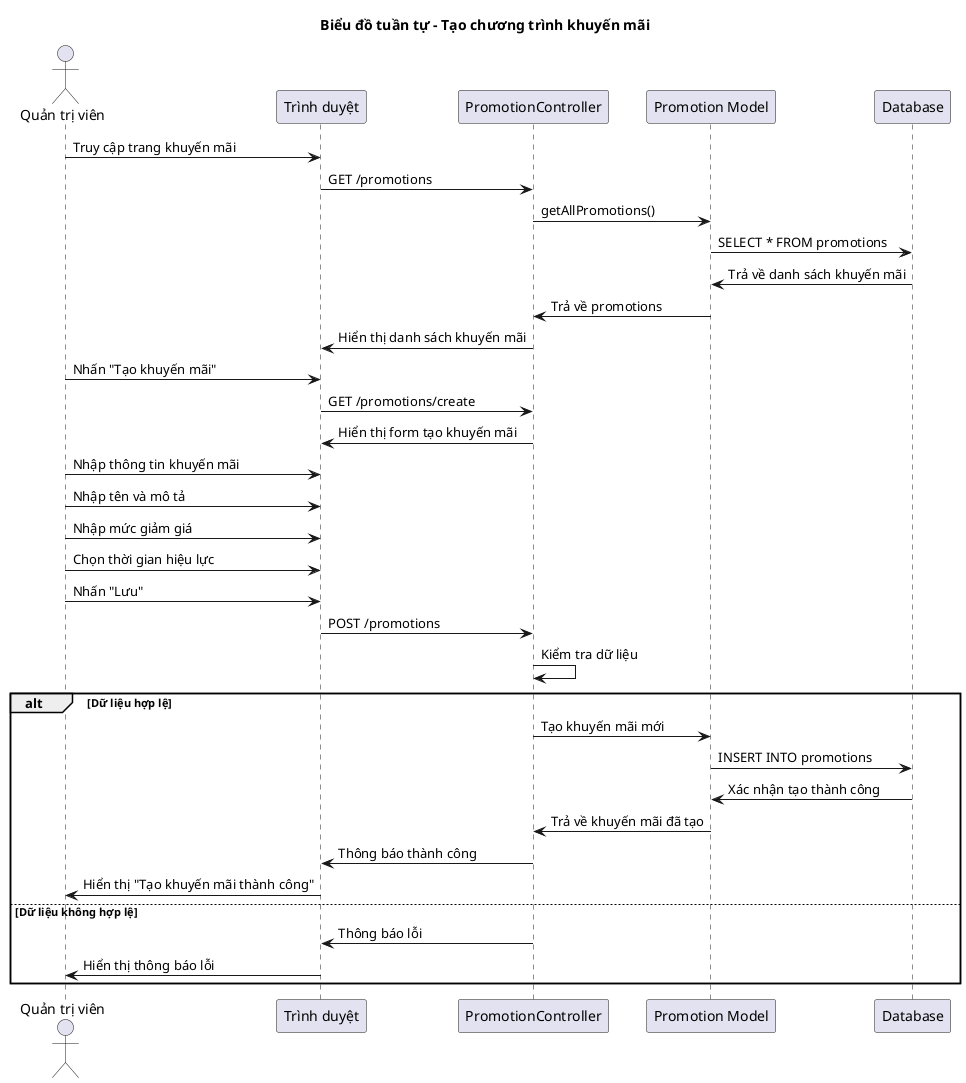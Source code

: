 @startuml Tạo chương trình khuyến mãi
title Biểu đồ tuần tự - Tạo chương trình khuyến mãi

actor "Quản trị viên" as Admin
participant "Trình duyệt" as Browser
participant "PromotionController" as Controller
participant "Promotion Model" as PromotionModel
participant "Database" as DB

Admin -> Browser: Truy cập trang khuyến mãi
Browser -> Controller: GET /promotions
Controller -> PromotionModel: getAllPromotions()
PromotionModel -> DB: SELECT * FROM promotions
DB -> PromotionModel: Trả về danh sách khuyến mãi
PromotionModel -> Controller: Trả về promotions
Controller -> Browser: Hiển thị danh sách khuyến mãi

Admin -> Browser: Nhấn "Tạo khuyến mãi"
Browser -> Controller: GET /promotions/create
Controller -> Browser: Hiển thị form tạo khuyến mãi

Admin -> Browser: Nhập thông tin khuyến mãi
Admin -> Browser: Nhập tên và mô tả
Admin -> Browser: Nhập mức giảm giá
Admin -> Browser: Chọn thời gian hiệu lực
Admin -> Browser: Nhấn "Lưu"
Browser -> Controller: POST /promotions

Controller -> Controller: Kiểm tra dữ liệu

alt Dữ liệu hợp lệ
    Controller -> PromotionModel: Tạo khuyến mãi mới
    PromotionModel -> DB: INSERT INTO promotions
    DB -> PromotionModel: Xác nhận tạo thành công
    PromotionModel -> Controller: Trả về khuyến mãi đã tạo
    
    Controller -> Browser: Thông báo thành công
    Browser -> Admin: Hiển thị "Tạo khuyến mãi thành công"
    
else Dữ liệu không hợp lệ
    Controller -> Browser: Thông báo lỗi
    Browser -> Admin: Hiển thị thông báo lỗi
end

@enduml
